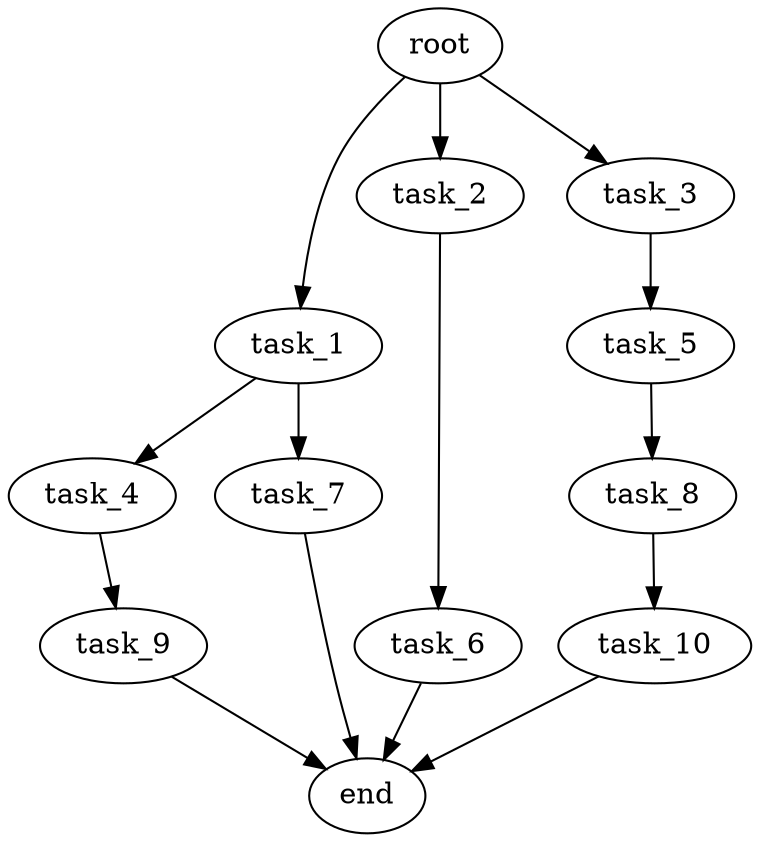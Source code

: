 digraph G {
  root [size="0.000000e+00"];
  task_1 [size="2.540519e+10"];
  task_2 [size="2.554012e+10"];
  task_3 [size="9.496492e+08"];
  task_4 [size="8.046526e+10"];
  task_5 [size="9.012193e+10"];
  task_6 [size="6.776431e+10"];
  task_7 [size="1.580598e+10"];
  task_8 [size="4.417856e+10"];
  task_9 [size="3.456311e+10"];
  task_10 [size="5.876129e+10"];
  end [size="0.000000e+00"];

  root -> task_1 [size="1.000000e-12"];
  root -> task_2 [size="1.000000e-12"];
  root -> task_3 [size="1.000000e-12"];
  task_1 -> task_4 [size="8.046526e+08"];
  task_1 -> task_7 [size="1.580598e+08"];
  task_2 -> task_6 [size="6.776431e+08"];
  task_3 -> task_5 [size="9.012193e+08"];
  task_4 -> task_9 [size="3.456311e+08"];
  task_5 -> task_8 [size="4.417856e+08"];
  task_6 -> end [size="1.000000e-12"];
  task_7 -> end [size="1.000000e-12"];
  task_8 -> task_10 [size="5.876129e+08"];
  task_9 -> end [size="1.000000e-12"];
  task_10 -> end [size="1.000000e-12"];
}

